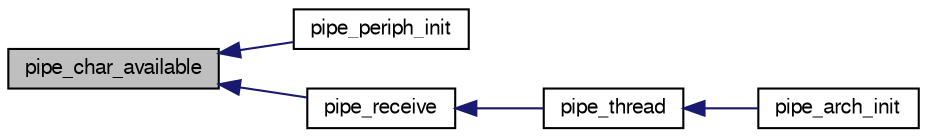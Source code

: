 digraph "pipe_char_available"
{
  edge [fontname="FreeSans",fontsize="10",labelfontname="FreeSans",labelfontsize="10"];
  node [fontname="FreeSans",fontsize="10",shape=record];
  rankdir="LR";
  Node1 [label="pipe_char_available",height=0.2,width=0.4,color="black", fillcolor="grey75", style="filled", fontcolor="black"];
  Node1 -> Node2 [dir="back",color="midnightblue",fontsize="10",style="solid",fontname="FreeSans"];
  Node2 [label="pipe_periph_init",height=0.2,width=0.4,color="black", fillcolor="white", style="filled",URL="$pipe_8h.html#a5f5f9bef9c717900a74e9cfa367d70b4",tooltip="Initialize the PIPE peripheral. "];
  Node1 -> Node3 [dir="back",color="midnightblue",fontsize="10",style="solid",fontname="FreeSans"];
  Node3 [label="pipe_receive",height=0.2,width=0.4,color="black", fillcolor="white", style="filled",URL="$pipe_8h.html#a14ca8427ac6e9b1b03837df635720873",tooltip="Read bytes from PIPE. "];
  Node3 -> Node4 [dir="back",color="midnightblue",fontsize="10",style="solid",fontname="FreeSans"];
  Node4 [label="pipe_thread",height=0.2,width=0.4,color="black", fillcolor="white", style="filled",URL="$linux_2mcu__periph_2pipe__arch_8c.html#a367d93fecef4749b70739ea1d568c814",tooltip="check for new pipe packets to receive. "];
  Node4 -> Node5 [dir="back",color="midnightblue",fontsize="10",style="solid",fontname="FreeSans"];
  Node5 [label="pipe_arch_init",height=0.2,width=0.4,color="black", fillcolor="white", style="filled",URL="$pipe_8h.html#a77593bf739144ac35c87e55646a93685"];
}
